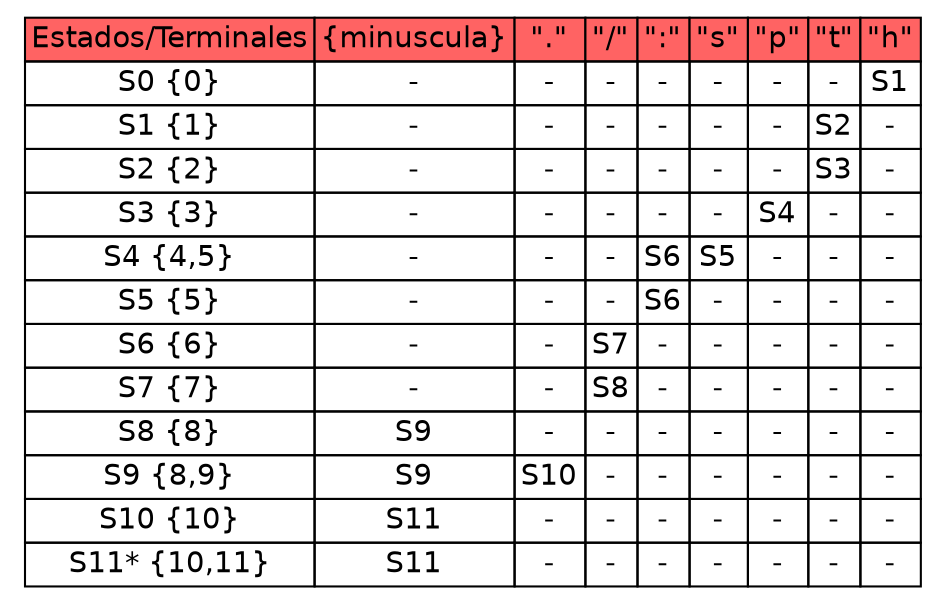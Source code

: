 digraph G {
    rankdir=LR
    node [shape=none fontname=Helvetica]

    A [label=<
      <TABLE BORDER="0" CELLBORDER="1" CELLSPACING="0">
       <TR>
<TD BGCOLOR="#ff6363">Estados/Terminales</TD>
<TD BGCOLOR="#ff6363">{minuscula}</TD>
<TD BGCOLOR="#ff6363">"."</TD>
<TD BGCOLOR="#ff6363">"/"</TD>
<TD BGCOLOR="#ff6363">":"</TD>
<TD BGCOLOR="#ff6363">"s"</TD>
<TD BGCOLOR="#ff6363">"p"</TD>
<TD BGCOLOR="#ff6363">"t"</TD>
<TD BGCOLOR="#ff6363">"h"</TD>
</TR>
<TR>
<TD>S0 {0}</TD>
<TD>-</TD>
<TD>-</TD>
<TD>-</TD>
<TD>-</TD>
<TD>-</TD>
<TD>-</TD>
<TD>-</TD>
<TD>S1</TD>
</TR>
<TR>
<TD>S1 {1}</TD>
<TD>-</TD>
<TD>-</TD>
<TD>-</TD>
<TD>-</TD>
<TD>-</TD>
<TD>-</TD>
<TD>S2</TD>
<TD>-</TD>
</TR>
<TR>
<TD>S2 {2}</TD>
<TD>-</TD>
<TD>-</TD>
<TD>-</TD>
<TD>-</TD>
<TD>-</TD>
<TD>-</TD>
<TD>S3</TD>
<TD>-</TD>
</TR>
<TR>
<TD>S3 {3}</TD>
<TD>-</TD>
<TD>-</TD>
<TD>-</TD>
<TD>-</TD>
<TD>-</TD>
<TD>S4</TD>
<TD>-</TD>
<TD>-</TD>
</TR>
<TR>
<TD>S4 {4,5}</TD>
<TD>-</TD>
<TD>-</TD>
<TD>-</TD>
<TD>S6</TD>
<TD>S5</TD>
<TD>-</TD>
<TD>-</TD>
<TD>-</TD>
</TR>
<TR>
<TD>S5 {5}</TD>
<TD>-</TD>
<TD>-</TD>
<TD>-</TD>
<TD>S6</TD>
<TD>-</TD>
<TD>-</TD>
<TD>-</TD>
<TD>-</TD>
</TR>
<TR>
<TD>S6 {6}</TD>
<TD>-</TD>
<TD>-</TD>
<TD>S7</TD>
<TD>-</TD>
<TD>-</TD>
<TD>-</TD>
<TD>-</TD>
<TD>-</TD>
</TR>
<TR>
<TD>S7 {7}</TD>
<TD>-</TD>
<TD>-</TD>
<TD>S8</TD>
<TD>-</TD>
<TD>-</TD>
<TD>-</TD>
<TD>-</TD>
<TD>-</TD>
</TR>
<TR>
<TD>S8 {8}</TD>
<TD>S9</TD>
<TD>-</TD>
<TD>-</TD>
<TD>-</TD>
<TD>-</TD>
<TD>-</TD>
<TD>-</TD>
<TD>-</TD>
</TR>
<TR>
<TD>S9 {8,9}</TD>
<TD>S9</TD>
<TD>S10</TD>
<TD>-</TD>
<TD>-</TD>
<TD>-</TD>
<TD>-</TD>
<TD>-</TD>
<TD>-</TD>
</TR>
<TR>
<TD>S10 {10}</TD>
<TD>S11</TD>
<TD>-</TD>
<TD>-</TD>
<TD>-</TD>
<TD>-</TD>
<TD>-</TD>
<TD>-</TD>
<TD>-</TD>
</TR>
<TR>
<TD>S11* {10,11}</TD>
<TD>S11</TD>
<TD>-</TD>
<TD>-</TD>
<TD>-</TD>
<TD>-</TD>
<TD>-</TD>
<TD>-</TD>
<TD>-</TD>
</TR>
</TABLE>
    >];
}
